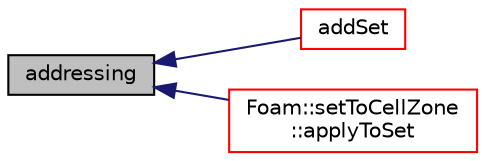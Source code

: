 digraph "addressing"
{
  bgcolor="transparent";
  edge [fontname="Helvetica",fontsize="10",labelfontname="Helvetica",labelfontsize="10"];
  node [fontname="Helvetica",fontsize="10",shape=record];
  rankdir="LR";
  Node1 [label="addressing",height=0.2,width=0.4,color="black", fillcolor="grey75", style="filled", fontcolor="black"];
  Node1 -> Node2 [dir="back",color="midnightblue",fontsize="10",style="solid",fontname="Helvetica"];
  Node2 [label="addSet",height=0.2,width=0.4,color="red",URL="$a00244.html#aac9372868e32f2c7de8b956890f035c2",tooltip="Add elements present in set. "];
  Node1 -> Node3 [dir="back",color="midnightblue",fontsize="10",style="solid",fontname="Helvetica"];
  Node3 [label="Foam::setToCellZone\l::applyToSet",height=0.2,width=0.4,color="red",URL="$a02343.html#a9209c8f0dadc97abefaea99f168a85ae"];
}
